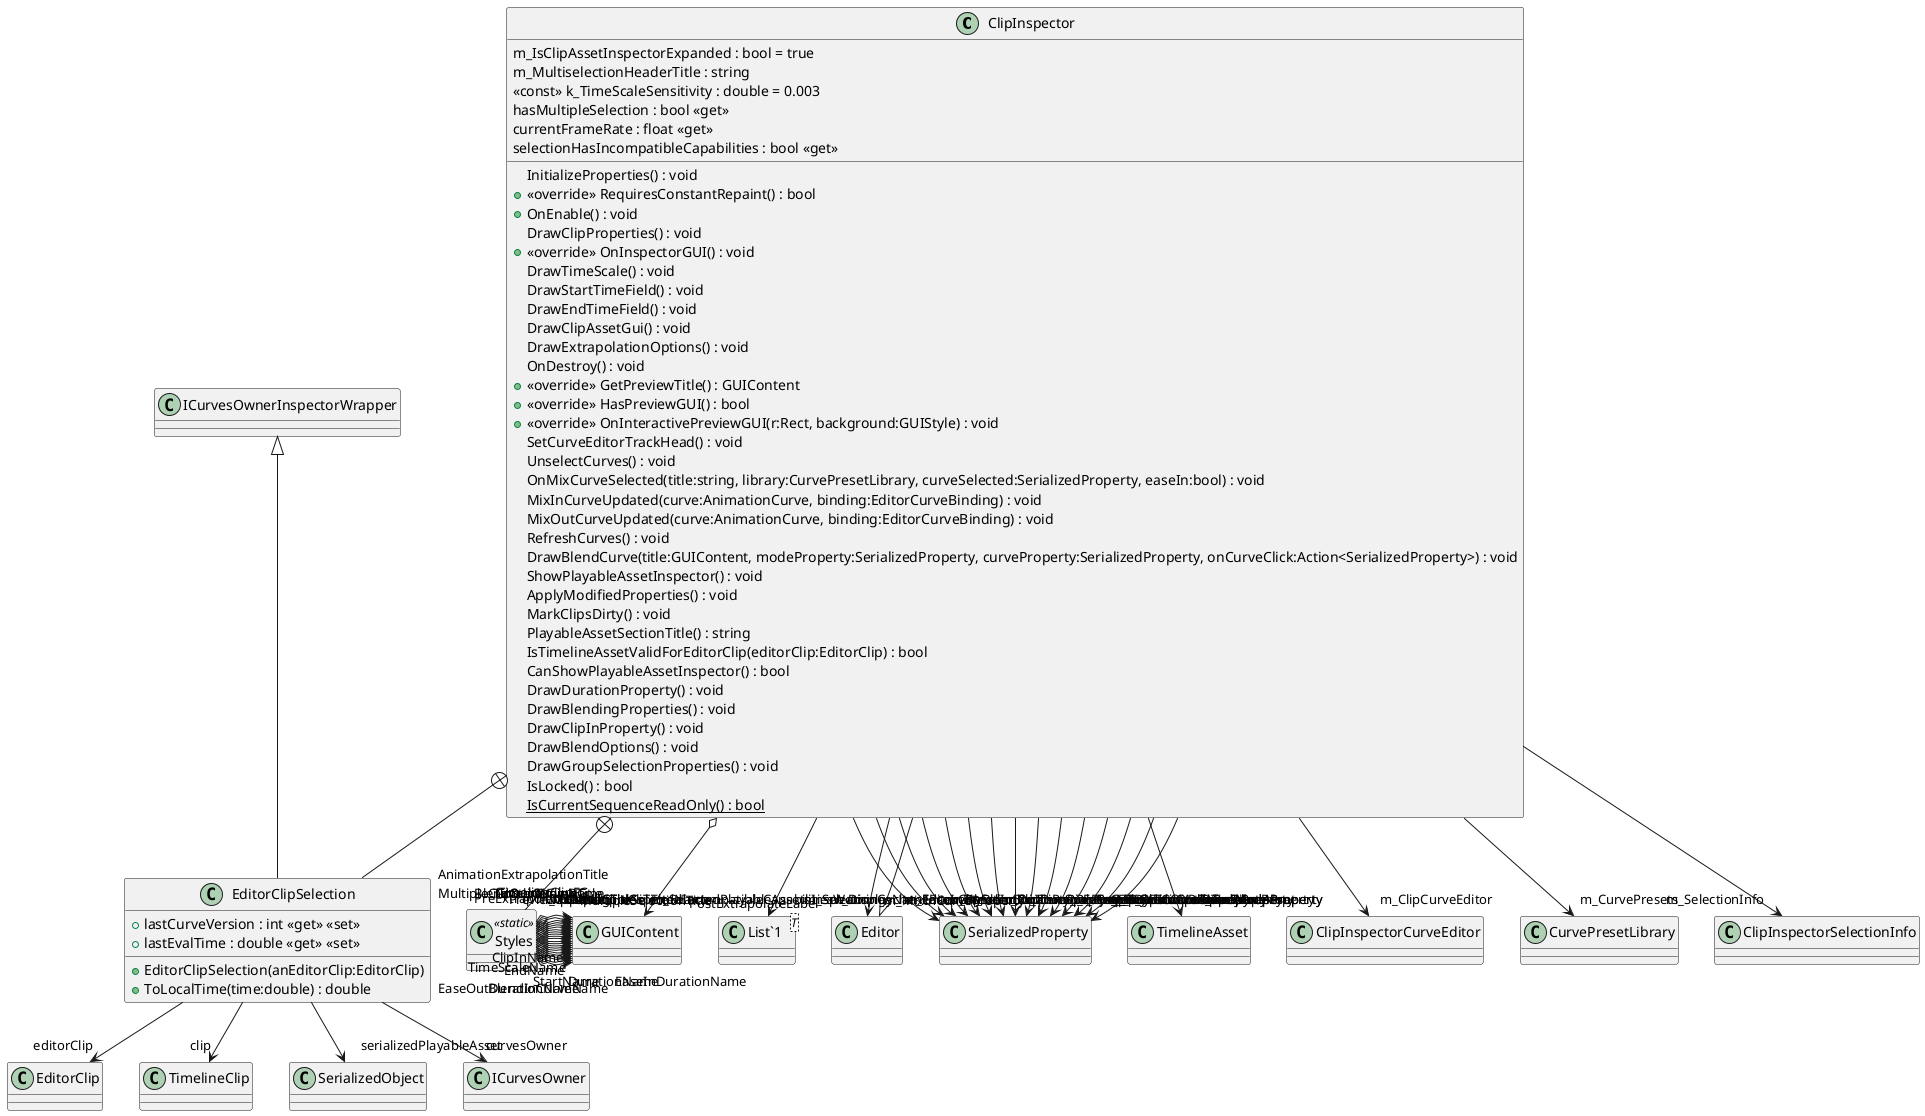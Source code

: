 @startuml
class ClipInspector {
    InitializeProperties() : void
    m_IsClipAssetInspectorExpanded : bool = true
    m_MultiselectionHeaderTitle : string
    <<const>> k_TimeScaleSensitivity : double = 0.003
    hasMultipleSelection : bool <<get>>
    currentFrameRate : float <<get>>
    selectionHasIncompatibleCapabilities : bool <<get>>
    + <<override>> RequiresConstantRepaint() : bool
    + OnEnable() : void
    DrawClipProperties() : void
    + <<override>> OnInspectorGUI() : void
    DrawTimeScale() : void
    DrawStartTimeField() : void
    DrawEndTimeField() : void
    DrawClipAssetGui() : void
    DrawExtrapolationOptions() : void
    OnDestroy() : void
    + <<override>> GetPreviewTitle() : GUIContent
    + <<override>> HasPreviewGUI() : bool
    + <<override>> OnInteractivePreviewGUI(r:Rect, background:GUIStyle) : void
    SetCurveEditorTrackHead() : void
    UnselectCurves() : void
    OnMixCurveSelected(title:string, library:CurvePresetLibrary, curveSelected:SerializedProperty, easeIn:bool) : void
    MixInCurveUpdated(curve:AnimationCurve, binding:EditorCurveBinding) : void
    MixOutCurveUpdated(curve:AnimationCurve, binding:EditorCurveBinding) : void
    RefreshCurves() : void
    DrawBlendCurve(title:GUIContent, modeProperty:SerializedProperty, curveProperty:SerializedProperty, onCurveClick:Action<SerializedProperty>) : void
    ShowPlayableAssetInspector() : void
    ApplyModifiedProperties() : void
    MarkClipsDirty() : void
    PlayableAssetSectionTitle() : string
    IsTimelineAssetValidForEditorClip(editorClip:EditorClip) : bool
    CanShowPlayableAssetInspector() : bool
    DrawDurationProperty() : void
    DrawBlendingProperties() : void
    DrawClipInProperty() : void
    DrawBlendOptions() : void
    DrawGroupSelectionProperties() : void
    IsLocked() : bool
    {static} IsCurrentSequenceReadOnly() : bool
}
class Styles <<static>> {
}
class EditorClipSelection {
    + lastCurveVersion : int <<get>> <<set>>
    + lastEvalTime : double <<get>> <<set>>
    + EditorClipSelection(anEditorClip:EditorClip)
    + ToLocalTime(time:double) : double
}
class "List`1"<T> {
}
Editor <|-- ClipInspector
ClipInspector --> "m_DisplayNameProperty" SerializedProperty
ClipInspector --> "m_BlendInDurationProperty" SerializedProperty
ClipInspector --> "m_BlendOutDurationProperty" SerializedProperty
ClipInspector --> "m_EaseInDurationProperty" SerializedProperty
ClipInspector --> "m_EaseOutDurationProperty" SerializedProperty
ClipInspector --> "m_ClipInProperty" SerializedProperty
ClipInspector --> "m_TimeScaleProperty" SerializedProperty
ClipInspector --> "m_PostExtrapolationModeProperty" SerializedProperty
ClipInspector --> "m_PreExtrapolationModeProperty" SerializedProperty
ClipInspector --> "m_PostExtrapolationTimeProperty" SerializedProperty
ClipInspector --> "m_PreExtrapolationTimeProperty" SerializedProperty
ClipInspector --> "m_MixInCurveProperty" SerializedProperty
ClipInspector --> "m_MixOutCurveProperty" SerializedProperty
ClipInspector --> "m_BlendInCurveModeProperty" SerializedProperty
ClipInspector --> "m_BlendOutCurveModeProperty" SerializedProperty
ClipInspector --> "m_TimelineAsset" TimelineAsset
ClipInspector --> "m_SelectionCache<EditorClipSelection>" "List`1"
ClipInspector --> "m_SelectedPlayableAssetsInspector" Editor
ClipInspector --> "m_ClipCurveEditor" ClipInspectorCurveEditor
ClipInspector --> "m_CurvePresets" CurvePresetLibrary
ClipInspector o-> "m_ClipAssetTitle" GUIContent
ClipInspector --> "m_SelectionInfo" ClipInspectorSelectionInfo
ClipInspector +-- Styles
Styles o-> "StartName" GUIContent
Styles o-> "DurationName" GUIContent
Styles o-> "EndName" GUIContent
Styles o-> "EaseInDurationName" GUIContent
Styles o-> "EaseOutDurationName" GUIContent
Styles o-> "ClipInName" GUIContent
Styles o-> "TimeScaleName" GUIContent
Styles o-> "PreExtrapolateLabel" GUIContent
Styles o-> "PostExtrapolateLabel" GUIContent
Styles o-> "BlendInCurveName" GUIContent
Styles o-> "BlendOutCurveName" GUIContent
Styles o-> "PreviewTitle" GUIContent
Styles o-> "ClipTimingTitle" GUIContent
Styles o-> "AnimationExtrapolationTitle" GUIContent
Styles o-> "BlendCurvesTitle" GUIContent
Styles o-> "GroupTimingTitle" GUIContent
Styles o-> "MultipleClipsSelectedIncompatibleCapabilitiesWarning" GUIContent
Styles o-> "MultipleSelectionTitle" GUIContent
Styles o-> "MultipleClipStartName" GUIContent
Styles o-> "MultipleClipEndName" GUIContent
Styles o-> "TimelineClipFG" GUIContent
Styles o-> "TimelineClipBG" GUIContent
ClipInspector +-- EditorClipSelection
ICurvesOwnerInspectorWrapper <|-- EditorClipSelection
EditorClipSelection --> "editorClip" EditorClip
EditorClipSelection --> "clip" TimelineClip
EditorClipSelection --> "serializedPlayableAsset" SerializedObject
EditorClipSelection --> "curvesOwner" ICurvesOwner
@enduml
